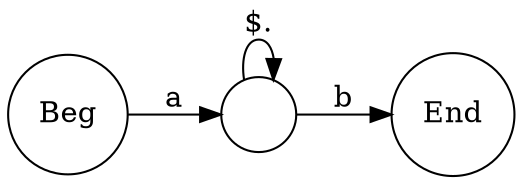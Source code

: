 digraph tokex {
	labelloc="t";
	label="";
	graph [dpi=200];
	rankdir=LR;
	fontname="Helvetica";
	edge [arrowhead=normal,arrowtail=dot];
	node [shape=circle];
	# Auto-generated by Tokex.

	End [label="End"];
	1 [label=""];
	Beg [label="Beg"];
	Beg -> 1 [label="a"];
	1 -> 1 [label="$."];
	1 -> End [label="b"];
}

